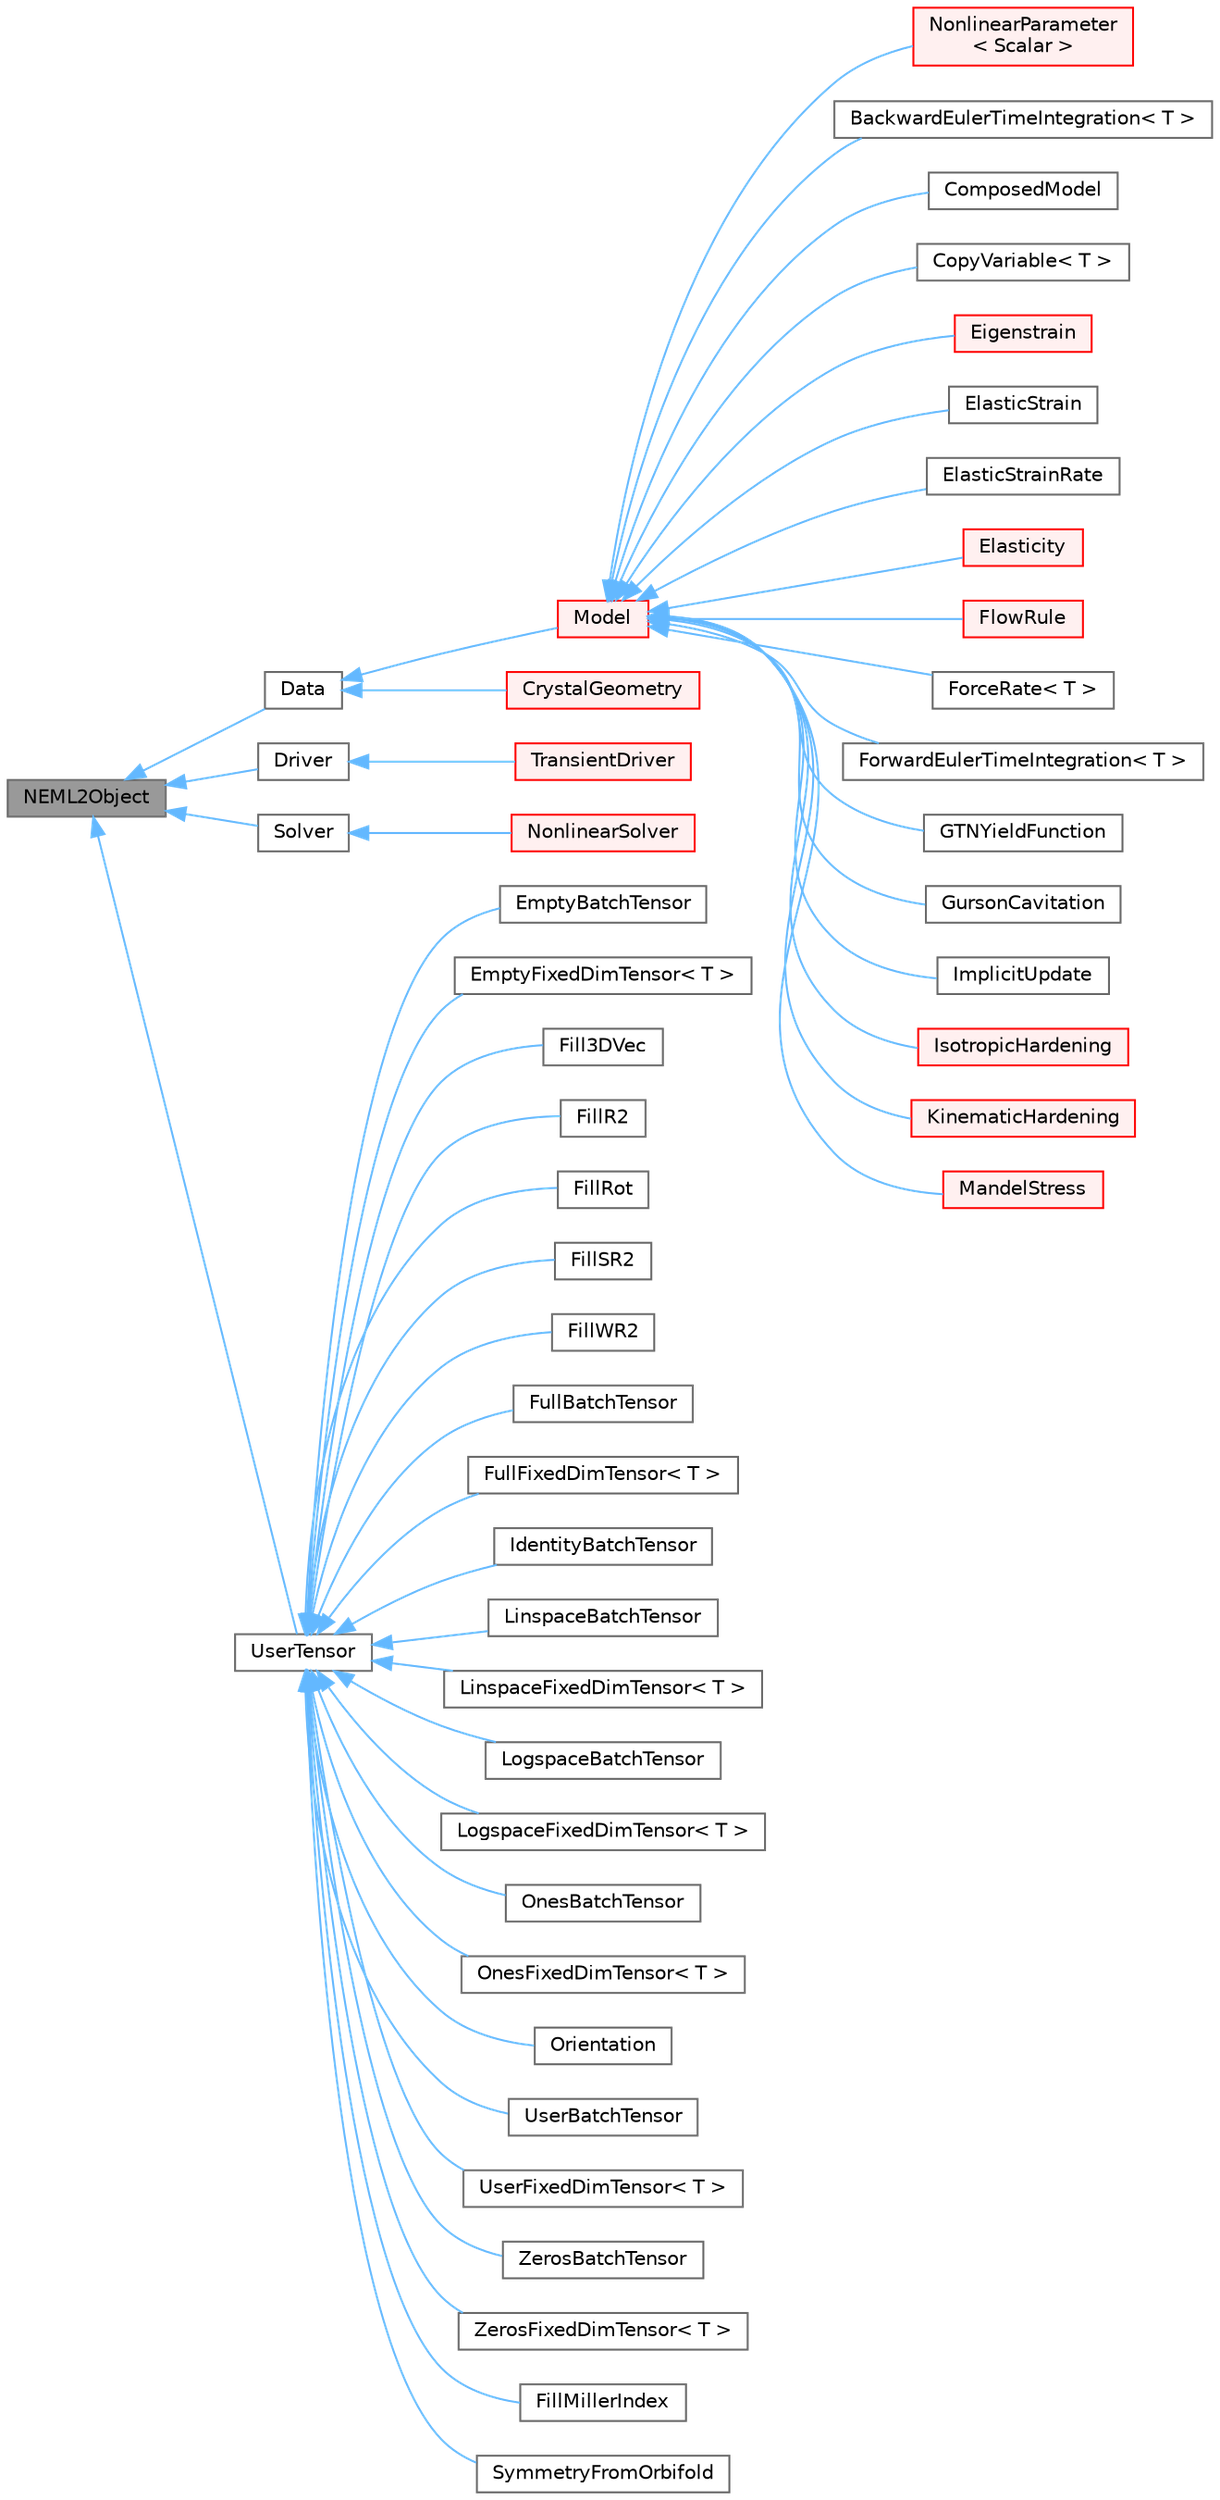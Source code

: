 digraph "NEML2Object"
{
 // LATEX_PDF_SIZE
  bgcolor="transparent";
  edge [fontname=Helvetica,fontsize=10,labelfontname=Helvetica,labelfontsize=10];
  node [fontname=Helvetica,fontsize=10,shape=box,height=0.2,width=0.4];
  rankdir="LR";
  Node1 [id="Node000001",label="NEML2Object",height=0.2,width=0.4,color="gray40", fillcolor="grey60", style="filled", fontcolor="black",tooltip="The base class of all \"manufacturable\" objects in the NEML2 library."];
  Node1 -> Node2 [id="edge1_Node000001_Node000002",dir="back",color="steelblue1",style="solid",tooltip=" "];
  Node2 [id="Node000002",label="Data",height=0.2,width=0.4,color="gray40", fillcolor="white", style="filled",URL="$classneml2_1_1Data.html",tooltip=" "];
  Node2 -> Node3 [id="edge2_Node000002_Node000003",dir="back",color="steelblue1",style="solid",tooltip=" "];
  Node3 [id="Node000003",label="Model",height=0.2,width=0.4,color="red", fillcolor="#FFF0F0", style="filled",URL="$classneml2_1_1Model.html",tooltip="The base class for all constitutive models."];
  Node3 -> Node4 [id="edge3_Node000003_Node000004",dir="back",color="steelblue1",style="solid",tooltip=" "];
  Node4 [id="Node000004",label="NonlinearParameter\l\< Scalar \>",height=0.2,width=0.4,color="red", fillcolor="#FFF0F0", style="filled",URL="$classneml2_1_1NonlinearParameter.html",tooltip=" "];
  Node3 -> Node6 [id="edge4_Node000003_Node000006",dir="back",color="steelblue1",style="solid",tooltip=" "];
  Node6 [id="Node000006",label="BackwardEulerTimeIntegration\< T \>",height=0.2,width=0.4,color="gray40", fillcolor="white", style="filled",URL="$classneml2_1_1BackwardEulerTimeIntegration.html",tooltip=" "];
  Node3 -> Node7 [id="edge5_Node000003_Node000007",dir="back",color="steelblue1",style="solid",tooltip=" "];
  Node7 [id="Node000007",label="ComposedModel",height=0.2,width=0.4,color="gray40", fillcolor="white", style="filled",URL="$classneml2_1_1ComposedModel.html",tooltip=" "];
  Node3 -> Node8 [id="edge6_Node000003_Node000008",dir="back",color="steelblue1",style="solid",tooltip=" "];
  Node8 [id="Node000008",label="CopyVariable\< T \>",height=0.2,width=0.4,color="gray40", fillcolor="white", style="filled",URL="$classneml2_1_1CopyVariable.html",tooltip="Copy the value of a variable into another variable."];
  Node3 -> Node9 [id="edge7_Node000003_Node000009",dir="back",color="steelblue1",style="solid",tooltip=" "];
  Node9 [id="Node000009",label="Eigenstrain",height=0.2,width=0.4,color="red", fillcolor="#FFF0F0", style="filled",URL="$classneml2_1_1Eigenstrain.html",tooltip=" "];
  Node3 -> Node11 [id="edge8_Node000003_Node000011",dir="back",color="steelblue1",style="solid",tooltip=" "];
  Node11 [id="Node000011",label="ElasticStrain",height=0.2,width=0.4,color="gray40", fillcolor="white", style="filled",URL="$classneml2_1_1ElasticStrain.html",tooltip=" "];
  Node3 -> Node12 [id="edge9_Node000003_Node000012",dir="back",color="steelblue1",style="solid",tooltip=" "];
  Node12 [id="Node000012",label="ElasticStrainRate",height=0.2,width=0.4,color="gray40", fillcolor="white", style="filled",URL="$classneml2_1_1ElasticStrainRate.html",tooltip="Calculate the elastic strain rate from crystal model kinematics."];
  Node3 -> Node13 [id="edge10_Node000003_Node000013",dir="back",color="steelblue1",style="solid",tooltip=" "];
  Node13 [id="Node000013",label="Elasticity",height=0.2,width=0.4,color="red", fillcolor="#FFF0F0", style="filled",URL="$classneml2_1_1Elasticity.html",tooltip=" "];
  Node3 -> Node15 [id="edge11_Node000003_Node000015",dir="back",color="steelblue1",style="solid",tooltip=" "];
  Node15 [id="Node000015",label="FlowRule",height=0.2,width=0.4,color="red", fillcolor="#FFF0F0", style="filled",URL="$classneml2_1_1FlowRule.html",tooltip=" "];
  Node3 -> Node20 [id="edge12_Node000003_Node000020",dir="back",color="steelblue1",style="solid",tooltip=" "];
  Node20 [id="Node000020",label="ForceRate\< T \>",height=0.2,width=0.4,color="gray40", fillcolor="white", style="filled",URL="$classneml2_1_1ForceRate.html",tooltip=" "];
  Node3 -> Node21 [id="edge13_Node000003_Node000021",dir="back",color="steelblue1",style="solid",tooltip=" "];
  Node21 [id="Node000021",label="ForwardEulerTimeIntegration\< T \>",height=0.2,width=0.4,color="gray40", fillcolor="white", style="filled",URL="$classneml2_1_1ForwardEulerTimeIntegration.html",tooltip=" "];
  Node3 -> Node22 [id="edge14_Node000003_Node000022",dir="back",color="steelblue1",style="solid",tooltip=" "];
  Node22 [id="Node000022",label="GTNYieldFunction",height=0.2,width=0.4,color="gray40", fillcolor="white", style="filled",URL="$classneml2_1_1GTNYieldFunction.html",tooltip=" "];
  Node3 -> Node23 [id="edge15_Node000003_Node000023",dir="back",color="steelblue1",style="solid",tooltip=" "];
  Node23 [id="Node000023",label="GursonCavitation",height=0.2,width=0.4,color="gray40", fillcolor="white", style="filled",URL="$classneml2_1_1GursonCavitation.html",tooltip=" "];
  Node3 -> Node24 [id="edge16_Node000003_Node000024",dir="back",color="steelblue1",style="solid",tooltip=" "];
  Node24 [id="Node000024",label="ImplicitUpdate",height=0.2,width=0.4,color="gray40", fillcolor="white", style="filled",URL="$classneml2_1_1ImplicitUpdate.html",tooltip=" "];
  Node3 -> Node25 [id="edge17_Node000003_Node000025",dir="back",color="steelblue1",style="solid",tooltip=" "];
  Node25 [id="Node000025",label="IsotropicHardening",height=0.2,width=0.4,color="red", fillcolor="#FFF0F0", style="filled",URL="$classneml2_1_1IsotropicHardening.html",tooltip=" "];
  Node3 -> Node28 [id="edge18_Node000003_Node000028",dir="back",color="steelblue1",style="solid",tooltip=" "];
  Node28 [id="Node000028",label="KinematicHardening",height=0.2,width=0.4,color="red", fillcolor="#FFF0F0", style="filled",URL="$classneml2_1_1KinematicHardening.html",tooltip=" "];
  Node3 -> Node30 [id="edge19_Node000003_Node000030",dir="back",color="steelblue1",style="solid",tooltip=" "];
  Node30 [id="Node000030",label="MandelStress",height=0.2,width=0.4,color="red", fillcolor="#FFF0F0", style="filled",URL="$classneml2_1_1MandelStress.html",tooltip=" "];
  Node2 -> Node61 [id="edge20_Node000002_Node000061",dir="back",color="steelblue1",style="solid",tooltip=" "];
  Node61 [id="Node000061",label="CrystalGeometry",height=0.2,width=0.4,color="red", fillcolor="#FFF0F0", style="filled",URL="$classneml2_1_1crystallography_1_1CrystalGeometry.html",tooltip="Defines the geometry of a crystal system This includes a basic definition of the crystal lattice,..."];
  Node1 -> Node63 [id="edge21_Node000001_Node000063",dir="back",color="steelblue1",style="solid",tooltip=" "];
  Node63 [id="Node000063",label="Driver",height=0.2,width=0.4,color="gray40", fillcolor="white", style="filled",URL="$classneml2_1_1Driver.html",tooltip="The Driver drives the execution of a NEML2 Model."];
  Node63 -> Node64 [id="edge22_Node000063_Node000064",dir="back",color="steelblue1",style="solid",tooltip=" "];
  Node64 [id="Node000064",label="TransientDriver",height=0.2,width=0.4,color="red", fillcolor="#FFF0F0", style="filled",URL="$classneml2_1_1TransientDriver.html",tooltip="The driver for a transient initial-value problem."];
  Node1 -> Node67 [id="edge23_Node000001_Node000067",dir="back",color="steelblue1",style="solid",tooltip=" "];
  Node67 [id="Node000067",label="Solver",height=0.2,width=0.4,color="gray40", fillcolor="white", style="filled",URL="$classneml2_1_1Solver.html",tooltip="The solver solves a system of equations."];
  Node67 -> Node68 [id="edge24_Node000067_Node000068",dir="back",color="steelblue1",style="solid",tooltip=" "];
  Node68 [id="Node000068",label="NonlinearSolver",height=0.2,width=0.4,color="red", fillcolor="#FFF0F0", style="filled",URL="$classneml2_1_1NonlinearSolver.html",tooltip="The nonlinear solver solves a nonlinear system of equations."];
  Node1 -> Node72 [id="edge25_Node000001_Node000072",dir="back",color="steelblue1",style="solid",tooltip=" "];
  Node72 [id="Node000072",label="UserTensor",height=0.2,width=0.4,color="gray40", fillcolor="white", style="filled",URL="$classneml2_1_1UserTensor.html",tooltip=" "];
  Node72 -> Node73 [id="edge26_Node000072_Node000073",dir="back",color="steelblue1",style="solid",tooltip=" "];
  Node73 [id="Node000073",label="EmptyBatchTensor",height=0.2,width=0.4,color="gray40", fillcolor="white", style="filled",URL="$classneml2_1_1EmptyBatchTensor.html",tooltip="Create an empty BatchTensor from the input file."];
  Node72 -> Node74 [id="edge27_Node000072_Node000074",dir="back",color="steelblue1",style="solid",tooltip=" "];
  Node74 [id="Node000074",label="EmptyFixedDimTensor\< T \>",height=0.2,width=0.4,color="gray40", fillcolor="white", style="filled",URL="$classneml2_1_1EmptyFixedDimTensor.html",tooltip="Create an empty FixedDimTensor of type T from the input file."];
  Node72 -> Node75 [id="edge28_Node000072_Node000075",dir="back",color="steelblue1",style="solid",tooltip=" "];
  Node75 [id="Node000075",label="Fill3DVec",height=0.2,width=0.4,color="gray40", fillcolor="white", style="filled",URL="$classneml2_1_1Fill3DVec.html",tooltip="Create a single-batched \"list\" of 3D vectors."];
  Node72 -> Node76 [id="edge29_Node000072_Node000076",dir="back",color="steelblue1",style="solid",tooltip=" "];
  Node76 [id="Node000076",label="FillR2",height=0.2,width=0.4,color="gray40", fillcolor="white", style="filled",URL="$classneml2_1_1FillR2.html",tooltip="Create a filled R2 from the input file."];
  Node72 -> Node77 [id="edge30_Node000072_Node000077",dir="back",color="steelblue1",style="solid",tooltip=" "];
  Node77 [id="Node000077",label="FillRot",height=0.2,width=0.4,color="gray40", fillcolor="white", style="filled",URL="$classneml2_1_1FillRot.html",tooltip="Create a filled R2 from the input file."];
  Node72 -> Node78 [id="edge31_Node000072_Node000078",dir="back",color="steelblue1",style="solid",tooltip=" "];
  Node78 [id="Node000078",label="FillSR2",height=0.2,width=0.4,color="gray40", fillcolor="white", style="filled",URL="$classneml2_1_1FillSR2.html",tooltip="Create a filled SR2 from the input file."];
  Node72 -> Node79 [id="edge32_Node000072_Node000079",dir="back",color="steelblue1",style="solid",tooltip=" "];
  Node79 [id="Node000079",label="FillWR2",height=0.2,width=0.4,color="gray40", fillcolor="white", style="filled",URL="$classneml2_1_1FillWR2.html",tooltip="Create a filled WR2 from the input file."];
  Node72 -> Node80 [id="edge33_Node000072_Node000080",dir="back",color="steelblue1",style="solid",tooltip=" "];
  Node80 [id="Node000080",label="FullBatchTensor",height=0.2,width=0.4,color="gray40", fillcolor="white", style="filled",URL="$classneml2_1_1FullBatchTensor.html",tooltip="Create a full BatchTensor from the input file."];
  Node72 -> Node81 [id="edge34_Node000072_Node000081",dir="back",color="steelblue1",style="solid",tooltip=" "];
  Node81 [id="Node000081",label="FullFixedDimTensor\< T \>",height=0.2,width=0.4,color="gray40", fillcolor="white", style="filled",URL="$classneml2_1_1FullFixedDimTensor.html",tooltip="Create a full FixedDimTensor of type T from the input file."];
  Node72 -> Node82 [id="edge35_Node000072_Node000082",dir="back",color="steelblue1",style="solid",tooltip=" "];
  Node82 [id="Node000082",label="IdentityBatchTensor",height=0.2,width=0.4,color="gray40", fillcolor="white", style="filled",URL="$classneml2_1_1IdentityBatchTensor.html",tooltip="Create an identity BatchTensor from the input file."];
  Node72 -> Node83 [id="edge36_Node000072_Node000083",dir="back",color="steelblue1",style="solid",tooltip=" "];
  Node83 [id="Node000083",label="LinspaceBatchTensor",height=0.2,width=0.4,color="gray40", fillcolor="white", style="filled",URL="$classneml2_1_1LinspaceBatchTensor.html",tooltip="Create a linspace BatchTensor from the input file."];
  Node72 -> Node84 [id="edge37_Node000072_Node000084",dir="back",color="steelblue1",style="solid",tooltip=" "];
  Node84 [id="Node000084",label="LinspaceFixedDimTensor\< T \>",height=0.2,width=0.4,color="gray40", fillcolor="white", style="filled",URL="$classneml2_1_1LinspaceFixedDimTensor.html",tooltip="Create a linspace FixedDimTensor of type T from the input file."];
  Node72 -> Node85 [id="edge38_Node000072_Node000085",dir="back",color="steelblue1",style="solid",tooltip=" "];
  Node85 [id="Node000085",label="LogspaceBatchTensor",height=0.2,width=0.4,color="gray40", fillcolor="white", style="filled",URL="$classneml2_1_1LogspaceBatchTensor.html",tooltip="Create a logspace BatchTensor from the input file."];
  Node72 -> Node86 [id="edge39_Node000072_Node000086",dir="back",color="steelblue1",style="solid",tooltip=" "];
  Node86 [id="Node000086",label="LogspaceFixedDimTensor\< T \>",height=0.2,width=0.4,color="gray40", fillcolor="white", style="filled",URL="$classneml2_1_1LogspaceFixedDimTensor.html",tooltip="Create a logspace FixedDimTensor of type T from the input file."];
  Node72 -> Node87 [id="edge40_Node000072_Node000087",dir="back",color="steelblue1",style="solid",tooltip=" "];
  Node87 [id="Node000087",label="OnesBatchTensor",height=0.2,width=0.4,color="gray40", fillcolor="white", style="filled",URL="$classneml2_1_1OnesBatchTensor.html",tooltip="Create a ones BatchTensor from the input file."];
  Node72 -> Node88 [id="edge41_Node000072_Node000088",dir="back",color="steelblue1",style="solid",tooltip=" "];
  Node88 [id="Node000088",label="OnesFixedDimTensor\< T \>",height=0.2,width=0.4,color="gray40", fillcolor="white", style="filled",URL="$classneml2_1_1OnesFixedDimTensor.html",tooltip="Create a ones FixedDimTensor of type T from the input file."];
  Node72 -> Node89 [id="edge42_Node000072_Node000089",dir="back",color="steelblue1",style="solid",tooltip=" "];
  Node89 [id="Node000089",label="Orientation",height=0.2,width=0.4,color="gray40", fillcolor="white", style="filled",URL="$classneml2_1_1Orientation.html",tooltip="Create batch of rotations, with various methods."];
  Node72 -> Node90 [id="edge43_Node000072_Node000090",dir="back",color="steelblue1",style="solid",tooltip=" "];
  Node90 [id="Node000090",label="UserBatchTensor",height=0.2,width=0.4,color="gray40", fillcolor="white", style="filled",URL="$classneml2_1_1UserBatchTensor.html",tooltip="Create raw BatchTensor from the input file."];
  Node72 -> Node91 [id="edge44_Node000072_Node000091",dir="back",color="steelblue1",style="solid",tooltip=" "];
  Node91 [id="Node000091",label="UserFixedDimTensor\< T \>",height=0.2,width=0.4,color="gray40", fillcolor="white", style="filled",URL="$classneml2_1_1UserFixedDimTensor.html",tooltip="Create raw tensor of type T from the input file."];
  Node72 -> Node92 [id="edge45_Node000072_Node000092",dir="back",color="steelblue1",style="solid",tooltip=" "];
  Node92 [id="Node000092",label="ZerosBatchTensor",height=0.2,width=0.4,color="gray40", fillcolor="white", style="filled",URL="$classneml2_1_1ZerosBatchTensor.html",tooltip="Create a zeros BatchTensor from the input file."];
  Node72 -> Node93 [id="edge46_Node000072_Node000093",dir="back",color="steelblue1",style="solid",tooltip=" "];
  Node93 [id="Node000093",label="ZerosFixedDimTensor\< T \>",height=0.2,width=0.4,color="gray40", fillcolor="white", style="filled",URL="$classneml2_1_1ZerosFixedDimTensor.html",tooltip="Create a zeros FixedDimTensor of type T from the input file."];
  Node72 -> Node94 [id="edge47_Node000072_Node000094",dir="back",color="steelblue1",style="solid",tooltip=" "];
  Node94 [id="Node000094",label="FillMillerIndex",height=0.2,width=0.4,color="gray40", fillcolor="white", style="filled",URL="$classneml2_1_1crystallography_1_1FillMillerIndex.html",tooltip="Create a single-batched \"list\" of Miller indices."];
  Node72 -> Node95 [id="edge48_Node000072_Node000095",dir="back",color="steelblue1",style="solid",tooltip=" "];
  Node95 [id="Node000095",label="SymmetryFromOrbifold",height=0.2,width=0.4,color="gray40", fillcolor="white", style="filled",URL="$classneml2_1_1crystallography_1_1SymmetryFromOrbifold.html",tooltip="Provide the correct symmetry operators for a given crystal class."];
}
